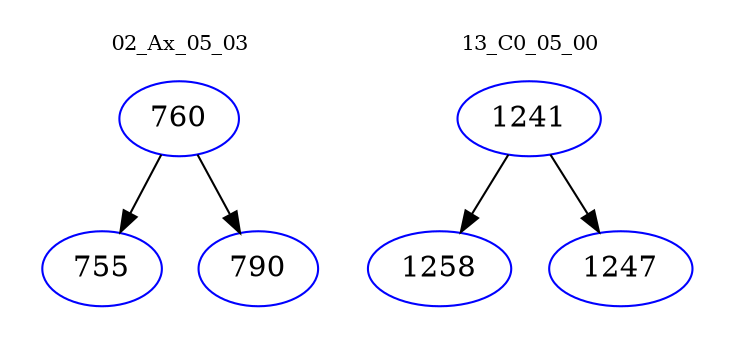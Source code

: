 digraph{
subgraph cluster_0 {
color = white
label = "02_Ax_05_03";
fontsize=10;
T0_760 [label="760", color="blue"]
T0_760 -> T0_755 [color="black"]
T0_755 [label="755", color="blue"]
T0_760 -> T0_790 [color="black"]
T0_790 [label="790", color="blue"]
}
subgraph cluster_1 {
color = white
label = "13_C0_05_00";
fontsize=10;
T1_1241 [label="1241", color="blue"]
T1_1241 -> T1_1258 [color="black"]
T1_1258 [label="1258", color="blue"]
T1_1241 -> T1_1247 [color="black"]
T1_1247 [label="1247", color="blue"]
}
}
